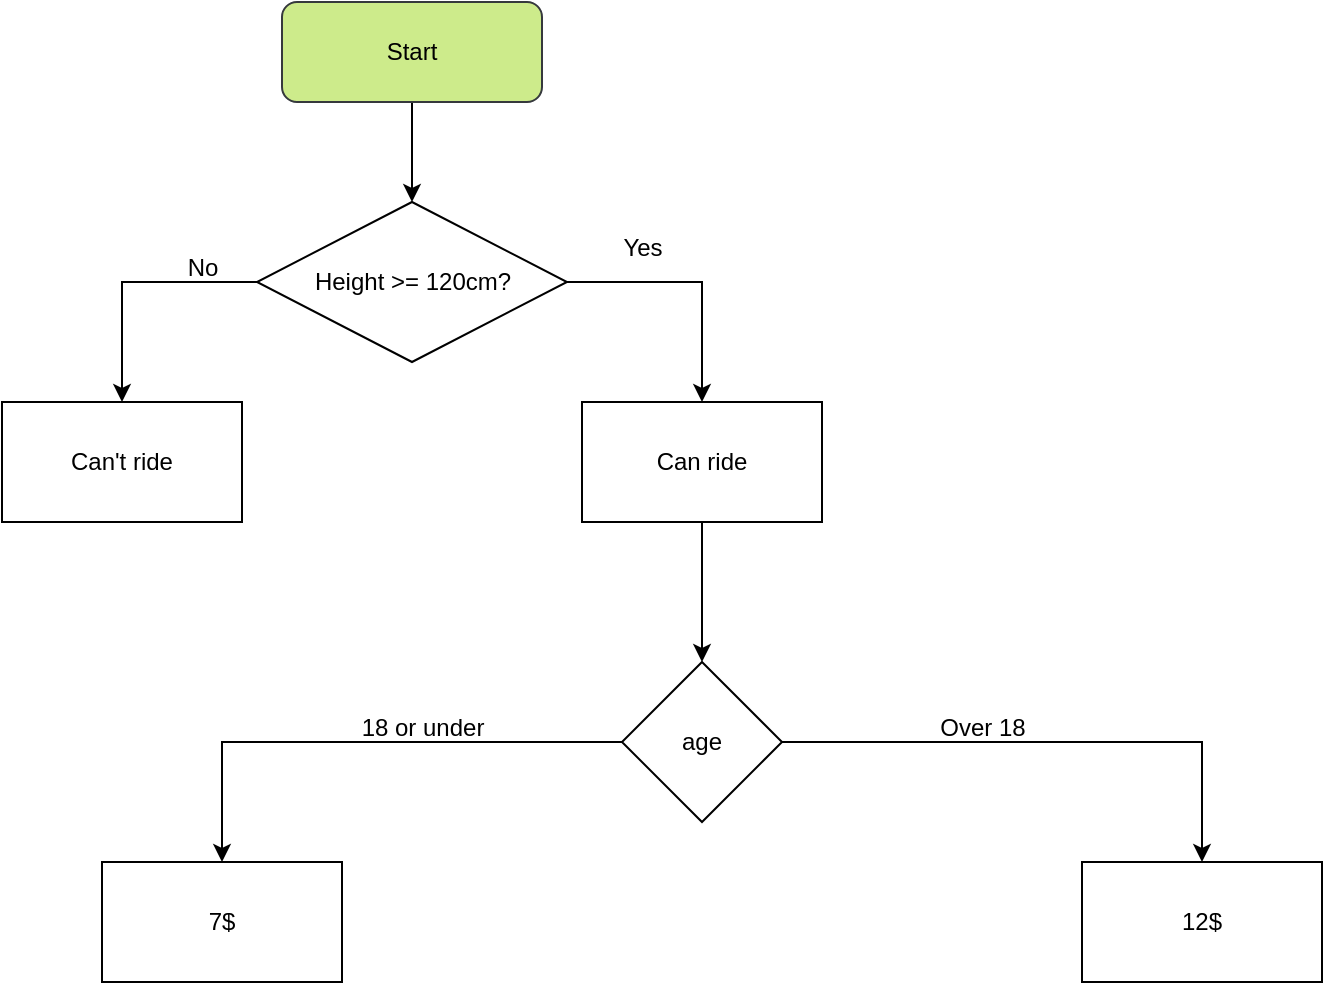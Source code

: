 <mxfile version="26.2.12">
  <diagram name="Page-1" id="ZfTFR4OxNcVLB4fTvURT">
    <mxGraphModel dx="1187" dy="680" grid="1" gridSize="10" guides="1" tooltips="1" connect="1" arrows="1" fold="1" page="1" pageScale="1" pageWidth="827" pageHeight="1169" math="0" shadow="0">
      <root>
        <mxCell id="0" />
        <mxCell id="1" parent="0" />
        <mxCell id="Es6ZtHFfuXmDRuMycndh-7" value="" style="edgeStyle=orthogonalEdgeStyle;rounded=0;orthogonalLoop=1;jettySize=auto;html=1;" parent="1" source="Es6ZtHFfuXmDRuMycndh-1" target="Es6ZtHFfuXmDRuMycndh-6" edge="1">
          <mxGeometry relative="1" as="geometry" />
        </mxCell>
        <mxCell id="Es6ZtHFfuXmDRuMycndh-1" value="Start" style="rounded=1;whiteSpace=wrap;html=1;fillColor=#cdeb8b;strokeColor=#36393d;" parent="1" vertex="1">
          <mxGeometry x="170" y="40" width="130" height="50" as="geometry" />
        </mxCell>
        <mxCell id="Es6ZtHFfuXmDRuMycndh-9" value="" style="edgeStyle=orthogonalEdgeStyle;rounded=0;orthogonalLoop=1;jettySize=auto;html=1;" parent="1" source="Es6ZtHFfuXmDRuMycndh-6" target="Es6ZtHFfuXmDRuMycndh-8" edge="1">
          <mxGeometry relative="1" as="geometry" />
        </mxCell>
        <mxCell id="Es6ZtHFfuXmDRuMycndh-11" value="" style="edgeStyle=orthogonalEdgeStyle;rounded=0;orthogonalLoop=1;jettySize=auto;html=1;" parent="1" source="Es6ZtHFfuXmDRuMycndh-6" target="Es6ZtHFfuXmDRuMycndh-10" edge="1">
          <mxGeometry relative="1" as="geometry" />
        </mxCell>
        <mxCell id="Es6ZtHFfuXmDRuMycndh-6" value="Height &amp;gt;= 120cm?" style="rhombus;whiteSpace=wrap;html=1;" parent="1" vertex="1">
          <mxGeometry x="157.5" y="140" width="155" height="80" as="geometry" />
        </mxCell>
        <mxCell id="32--zICXPGAXNRWFbzZd-4" value="" style="edgeStyle=orthogonalEdgeStyle;rounded=0;orthogonalLoop=1;jettySize=auto;html=1;" edge="1" parent="1" source="Es6ZtHFfuXmDRuMycndh-8" target="32--zICXPGAXNRWFbzZd-3">
          <mxGeometry relative="1" as="geometry" />
        </mxCell>
        <mxCell id="Es6ZtHFfuXmDRuMycndh-8" value="Can ride" style="whiteSpace=wrap;html=1;" parent="1" vertex="1">
          <mxGeometry x="320" y="240" width="120" height="60" as="geometry" />
        </mxCell>
        <mxCell id="Es6ZtHFfuXmDRuMycndh-10" value="Can&#39;t ride" style="whiteSpace=wrap;html=1;" parent="1" vertex="1">
          <mxGeometry x="30" y="240" width="120" height="60" as="geometry" />
        </mxCell>
        <mxCell id="Es6ZtHFfuXmDRuMycndh-12" value="Yes" style="text;html=1;align=center;verticalAlign=middle;resizable=0;points=[];autosize=1;strokeColor=none;fillColor=none;" parent="1" vertex="1">
          <mxGeometry x="330" y="148" width="40" height="30" as="geometry" />
        </mxCell>
        <mxCell id="Es6ZtHFfuXmDRuMycndh-13" value="No" style="text;html=1;align=center;verticalAlign=middle;resizable=0;points=[];autosize=1;strokeColor=none;fillColor=none;" parent="1" vertex="1">
          <mxGeometry x="110" y="158" width="40" height="30" as="geometry" />
        </mxCell>
        <mxCell id="32--zICXPGAXNRWFbzZd-6" value="" style="edgeStyle=orthogonalEdgeStyle;rounded=0;orthogonalLoop=1;jettySize=auto;html=1;" edge="1" parent="1" source="32--zICXPGAXNRWFbzZd-3" target="32--zICXPGAXNRWFbzZd-5">
          <mxGeometry relative="1" as="geometry" />
        </mxCell>
        <mxCell id="32--zICXPGAXNRWFbzZd-8" value="" style="edgeStyle=orthogonalEdgeStyle;rounded=0;orthogonalLoop=1;jettySize=auto;html=1;" edge="1" parent="1" source="32--zICXPGAXNRWFbzZd-3" target="32--zICXPGAXNRWFbzZd-7">
          <mxGeometry relative="1" as="geometry" />
        </mxCell>
        <mxCell id="32--zICXPGAXNRWFbzZd-3" value="age" style="rhombus;whiteSpace=wrap;html=1;" vertex="1" parent="1">
          <mxGeometry x="340" y="370" width="80" height="80" as="geometry" />
        </mxCell>
        <mxCell id="32--zICXPGAXNRWFbzZd-5" value="7$" style="whiteSpace=wrap;html=1;" vertex="1" parent="1">
          <mxGeometry x="80" y="470" width="120" height="60" as="geometry" />
        </mxCell>
        <mxCell id="32--zICXPGAXNRWFbzZd-7" value="12$" style="whiteSpace=wrap;html=1;" vertex="1" parent="1">
          <mxGeometry x="570" y="470" width="120" height="60" as="geometry" />
        </mxCell>
        <mxCell id="32--zICXPGAXNRWFbzZd-10" value="Over 18" style="text;html=1;align=center;verticalAlign=middle;resizable=0;points=[];autosize=1;strokeColor=none;fillColor=none;" vertex="1" parent="1">
          <mxGeometry x="485" y="388" width="70" height="30" as="geometry" />
        </mxCell>
        <mxCell id="32--zICXPGAXNRWFbzZd-11" value="18 or under" style="text;html=1;align=center;verticalAlign=middle;resizable=0;points=[];autosize=1;strokeColor=none;fillColor=none;" vertex="1" parent="1">
          <mxGeometry x="200" y="388" width="80" height="30" as="geometry" />
        </mxCell>
      </root>
    </mxGraphModel>
  </diagram>
</mxfile>
